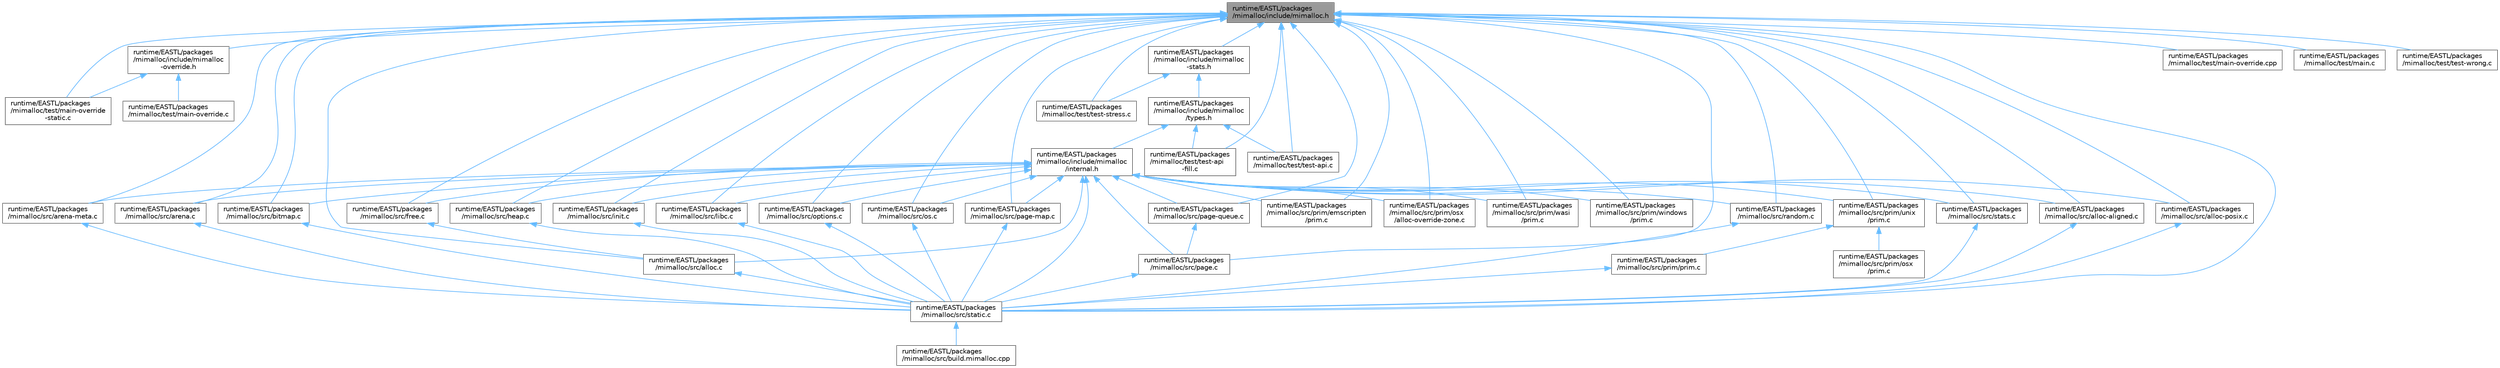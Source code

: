 digraph "runtime/EASTL/packages/mimalloc/include/mimalloc.h"
{
 // LATEX_PDF_SIZE
  bgcolor="transparent";
  edge [fontname=Helvetica,fontsize=10,labelfontname=Helvetica,labelfontsize=10];
  node [fontname=Helvetica,fontsize=10,shape=box,height=0.2,width=0.4];
  Node1 [id="Node000001",label="runtime/EASTL/packages\l/mimalloc/include/mimalloc.h",height=0.2,width=0.4,color="gray40", fillcolor="grey60", style="filled", fontcolor="black",tooltip=" "];
  Node1 -> Node2 [id="edge84_Node000001_Node000002",dir="back",color="steelblue1",style="solid",tooltip=" "];
  Node2 [id="Node000002",label="runtime/EASTL/packages\l/mimalloc/include/mimalloc\l-override.h",height=0.2,width=0.4,color="grey40", fillcolor="white", style="filled",URL="$mimalloc-override_8h.html",tooltip=" "];
  Node2 -> Node3 [id="edge85_Node000002_Node000003",dir="back",color="steelblue1",style="solid",tooltip=" "];
  Node3 [id="Node000003",label="runtime/EASTL/packages\l/mimalloc/test/main-override\l-static.c",height=0.2,width=0.4,color="grey40", fillcolor="white", style="filled",URL="$main-override-static_8c.html",tooltip=" "];
  Node2 -> Node4 [id="edge86_Node000002_Node000004",dir="back",color="steelblue1",style="solid",tooltip=" "];
  Node4 [id="Node000004",label="runtime/EASTL/packages\l/mimalloc/test/main-override.c",height=0.2,width=0.4,color="grey40", fillcolor="white", style="filled",URL="$main-override_8c.html",tooltip=" "];
  Node1 -> Node5 [id="edge87_Node000001_Node000005",dir="back",color="steelblue1",style="solid",tooltip=" "];
  Node5 [id="Node000005",label="runtime/EASTL/packages\l/mimalloc/include/mimalloc\l-stats.h",height=0.2,width=0.4,color="grey40", fillcolor="white", style="filled",URL="$mimalloc-stats_8h.html",tooltip=" "];
  Node5 -> Node6 [id="edge88_Node000005_Node000006",dir="back",color="steelblue1",style="solid",tooltip=" "];
  Node6 [id="Node000006",label="runtime/EASTL/packages\l/mimalloc/include/mimalloc\l/types.h",height=0.2,width=0.4,color="grey40", fillcolor="white", style="filled",URL="$types_8h.html",tooltip=" "];
  Node6 -> Node7 [id="edge89_Node000006_Node000007",dir="back",color="steelblue1",style="solid",tooltip=" "];
  Node7 [id="Node000007",label="runtime/EASTL/packages\l/mimalloc/include/mimalloc\l/internal.h",height=0.2,width=0.4,color="grey40", fillcolor="white", style="filled",URL="$_e_a_s_t_l_2packages_2mimalloc_2include_2mimalloc_2internal_8h.html",tooltip=" "];
  Node7 -> Node8 [id="edge90_Node000007_Node000008",dir="back",color="steelblue1",style="solid",tooltip=" "];
  Node8 [id="Node000008",label="runtime/EASTL/packages\l/mimalloc/src/alloc-aligned.c",height=0.2,width=0.4,color="grey40", fillcolor="white", style="filled",URL="$alloc-aligned_8c.html",tooltip=" "];
  Node8 -> Node9 [id="edge91_Node000008_Node000009",dir="back",color="steelblue1",style="solid",tooltip=" "];
  Node9 [id="Node000009",label="runtime/EASTL/packages\l/mimalloc/src/static.c",height=0.2,width=0.4,color="grey40", fillcolor="white", style="filled",URL="$static_8c.html",tooltip=" "];
  Node9 -> Node10 [id="edge92_Node000009_Node000010",dir="back",color="steelblue1",style="solid",tooltip=" "];
  Node10 [id="Node000010",label="runtime/EASTL/packages\l/mimalloc/src/build.mimalloc.cpp",height=0.2,width=0.4,color="grey40", fillcolor="white", style="filled",URL="$build_8mimalloc_8cpp.html",tooltip=" "];
  Node7 -> Node11 [id="edge93_Node000007_Node000011",dir="back",color="steelblue1",style="solid",tooltip=" "];
  Node11 [id="Node000011",label="runtime/EASTL/packages\l/mimalloc/src/alloc-posix.c",height=0.2,width=0.4,color="grey40", fillcolor="white", style="filled",URL="$alloc-posix_8c.html",tooltip=" "];
  Node11 -> Node9 [id="edge94_Node000011_Node000009",dir="back",color="steelblue1",style="solid",tooltip=" "];
  Node7 -> Node12 [id="edge95_Node000007_Node000012",dir="back",color="steelblue1",style="solid",tooltip=" "];
  Node12 [id="Node000012",label="runtime/EASTL/packages\l/mimalloc/src/alloc.c",height=0.2,width=0.4,color="grey40", fillcolor="white", style="filled",URL="$alloc_8c.html",tooltip=" "];
  Node12 -> Node9 [id="edge96_Node000012_Node000009",dir="back",color="steelblue1",style="solid",tooltip=" "];
  Node7 -> Node13 [id="edge97_Node000007_Node000013",dir="back",color="steelblue1",style="solid",tooltip=" "];
  Node13 [id="Node000013",label="runtime/EASTL/packages\l/mimalloc/src/arena-meta.c",height=0.2,width=0.4,color="grey40", fillcolor="white", style="filled",URL="$arena-meta_8c.html",tooltip=" "];
  Node13 -> Node9 [id="edge98_Node000013_Node000009",dir="back",color="steelblue1",style="solid",tooltip=" "];
  Node7 -> Node14 [id="edge99_Node000007_Node000014",dir="back",color="steelblue1",style="solid",tooltip=" "];
  Node14 [id="Node000014",label="runtime/EASTL/packages\l/mimalloc/src/arena.c",height=0.2,width=0.4,color="grey40", fillcolor="white", style="filled",URL="$arena_8c.html",tooltip=" "];
  Node14 -> Node9 [id="edge100_Node000014_Node000009",dir="back",color="steelblue1",style="solid",tooltip=" "];
  Node7 -> Node15 [id="edge101_Node000007_Node000015",dir="back",color="steelblue1",style="solid",tooltip=" "];
  Node15 [id="Node000015",label="runtime/EASTL/packages\l/mimalloc/src/bitmap.c",height=0.2,width=0.4,color="grey40", fillcolor="white", style="filled",URL="$bitmap_8c.html",tooltip=" "];
  Node15 -> Node9 [id="edge102_Node000015_Node000009",dir="back",color="steelblue1",style="solid",tooltip=" "];
  Node7 -> Node16 [id="edge103_Node000007_Node000016",dir="back",color="steelblue1",style="solid",tooltip=" "];
  Node16 [id="Node000016",label="runtime/EASTL/packages\l/mimalloc/src/free.c",height=0.2,width=0.4,color="grey40", fillcolor="white", style="filled",URL="$free_8c.html",tooltip=" "];
  Node16 -> Node12 [id="edge104_Node000016_Node000012",dir="back",color="steelblue1",style="solid",tooltip=" "];
  Node7 -> Node17 [id="edge105_Node000007_Node000017",dir="back",color="steelblue1",style="solid",tooltip=" "];
  Node17 [id="Node000017",label="runtime/EASTL/packages\l/mimalloc/src/heap.c",height=0.2,width=0.4,color="grey40", fillcolor="white", style="filled",URL="$heap_8c.html",tooltip=" "];
  Node17 -> Node9 [id="edge106_Node000017_Node000009",dir="back",color="steelblue1",style="solid",tooltip=" "];
  Node7 -> Node18 [id="edge107_Node000007_Node000018",dir="back",color="steelblue1",style="solid",tooltip=" "];
  Node18 [id="Node000018",label="runtime/EASTL/packages\l/mimalloc/src/init.c",height=0.2,width=0.4,color="grey40", fillcolor="white", style="filled",URL="$_e_a_s_t_l_2packages_2mimalloc_2src_2init_8c.html",tooltip=" "];
  Node18 -> Node9 [id="edge108_Node000018_Node000009",dir="back",color="steelblue1",style="solid",tooltip=" "];
  Node7 -> Node19 [id="edge109_Node000007_Node000019",dir="back",color="steelblue1",style="solid",tooltip=" "];
  Node19 [id="Node000019",label="runtime/EASTL/packages\l/mimalloc/src/libc.c",height=0.2,width=0.4,color="grey40", fillcolor="white", style="filled",URL="$libc_8c.html",tooltip=" "];
  Node19 -> Node9 [id="edge110_Node000019_Node000009",dir="back",color="steelblue1",style="solid",tooltip=" "];
  Node7 -> Node20 [id="edge111_Node000007_Node000020",dir="back",color="steelblue1",style="solid",tooltip=" "];
  Node20 [id="Node000020",label="runtime/EASTL/packages\l/mimalloc/src/options.c",height=0.2,width=0.4,color="grey40", fillcolor="white", style="filled",URL="$options_8c.html",tooltip=" "];
  Node20 -> Node9 [id="edge112_Node000020_Node000009",dir="back",color="steelblue1",style="solid",tooltip=" "];
  Node7 -> Node21 [id="edge113_Node000007_Node000021",dir="back",color="steelblue1",style="solid",tooltip=" "];
  Node21 [id="Node000021",label="runtime/EASTL/packages\l/mimalloc/src/os.c",height=0.2,width=0.4,color="grey40", fillcolor="white", style="filled",URL="$os_8c.html",tooltip=" "];
  Node21 -> Node9 [id="edge114_Node000021_Node000009",dir="back",color="steelblue1",style="solid",tooltip=" "];
  Node7 -> Node22 [id="edge115_Node000007_Node000022",dir="back",color="steelblue1",style="solid",tooltip=" "];
  Node22 [id="Node000022",label="runtime/EASTL/packages\l/mimalloc/src/page-map.c",height=0.2,width=0.4,color="grey40", fillcolor="white", style="filled",URL="$page-map_8c.html",tooltip=" "];
  Node22 -> Node9 [id="edge116_Node000022_Node000009",dir="back",color="steelblue1",style="solid",tooltip=" "];
  Node7 -> Node23 [id="edge117_Node000007_Node000023",dir="back",color="steelblue1",style="solid",tooltip=" "];
  Node23 [id="Node000023",label="runtime/EASTL/packages\l/mimalloc/src/page-queue.c",height=0.2,width=0.4,color="grey40", fillcolor="white", style="filled",URL="$page-queue_8c.html",tooltip=" "];
  Node23 -> Node24 [id="edge118_Node000023_Node000024",dir="back",color="steelblue1",style="solid",tooltip=" "];
  Node24 [id="Node000024",label="runtime/EASTL/packages\l/mimalloc/src/page.c",height=0.2,width=0.4,color="grey40", fillcolor="white", style="filled",URL="$page_8c.html",tooltip=" "];
  Node24 -> Node9 [id="edge119_Node000024_Node000009",dir="back",color="steelblue1",style="solid",tooltip=" "];
  Node7 -> Node24 [id="edge120_Node000007_Node000024",dir="back",color="steelblue1",style="solid",tooltip=" "];
  Node7 -> Node25 [id="edge121_Node000007_Node000025",dir="back",color="steelblue1",style="solid",tooltip=" "];
  Node25 [id="Node000025",label="runtime/EASTL/packages\l/mimalloc/src/prim/emscripten\l/prim.c",height=0.2,width=0.4,color="grey40", fillcolor="white", style="filled",URL="$emscripten_2prim_8c.html",tooltip=" "];
  Node7 -> Node26 [id="edge122_Node000007_Node000026",dir="back",color="steelblue1",style="solid",tooltip=" "];
  Node26 [id="Node000026",label="runtime/EASTL/packages\l/mimalloc/src/prim/osx\l/alloc-override-zone.c",height=0.2,width=0.4,color="grey40", fillcolor="white", style="filled",URL="$alloc-override-zone_8c.html",tooltip=" "];
  Node7 -> Node27 [id="edge123_Node000007_Node000027",dir="back",color="steelblue1",style="solid",tooltip=" "];
  Node27 [id="Node000027",label="runtime/EASTL/packages\l/mimalloc/src/prim/unix\l/prim.c",height=0.2,width=0.4,color="grey40", fillcolor="white", style="filled",URL="$unix_2prim_8c.html",tooltip=" "];
  Node27 -> Node28 [id="edge124_Node000027_Node000028",dir="back",color="steelblue1",style="solid",tooltip=" "];
  Node28 [id="Node000028",label="runtime/EASTL/packages\l/mimalloc/src/prim/osx\l/prim.c",height=0.2,width=0.4,color="grey40", fillcolor="white", style="filled",URL="$osx_2prim_8c.html",tooltip=" "];
  Node27 -> Node29 [id="edge125_Node000027_Node000029",dir="back",color="steelblue1",style="solid",tooltip=" "];
  Node29 [id="Node000029",label="runtime/EASTL/packages\l/mimalloc/src/prim/prim.c",height=0.2,width=0.4,color="grey40", fillcolor="white", style="filled",URL="$prim_8c.html",tooltip=" "];
  Node29 -> Node9 [id="edge126_Node000029_Node000009",dir="back",color="steelblue1",style="solid",tooltip=" "];
  Node7 -> Node30 [id="edge127_Node000007_Node000030",dir="back",color="steelblue1",style="solid",tooltip=" "];
  Node30 [id="Node000030",label="runtime/EASTL/packages\l/mimalloc/src/prim/wasi\l/prim.c",height=0.2,width=0.4,color="grey40", fillcolor="white", style="filled",URL="$wasi_2prim_8c.html",tooltip=" "];
  Node7 -> Node31 [id="edge128_Node000007_Node000031",dir="back",color="steelblue1",style="solid",tooltip=" "];
  Node31 [id="Node000031",label="runtime/EASTL/packages\l/mimalloc/src/prim/windows\l/prim.c",height=0.2,width=0.4,color="grey40", fillcolor="white", style="filled",URL="$windows_2prim_8c.html",tooltip=" "];
  Node7 -> Node32 [id="edge129_Node000007_Node000032",dir="back",color="steelblue1",style="solid",tooltip=" "];
  Node32 [id="Node000032",label="runtime/EASTL/packages\l/mimalloc/src/random.c",height=0.2,width=0.4,color="grey40", fillcolor="white", style="filled",URL="$random_8c.html",tooltip=" "];
  Node32 -> Node9 [id="edge130_Node000032_Node000009",dir="back",color="steelblue1",style="solid",tooltip=" "];
  Node7 -> Node9 [id="edge131_Node000007_Node000009",dir="back",color="steelblue1",style="solid",tooltip=" "];
  Node7 -> Node33 [id="edge132_Node000007_Node000033",dir="back",color="steelblue1",style="solid",tooltip=" "];
  Node33 [id="Node000033",label="runtime/EASTL/packages\l/mimalloc/src/stats.c",height=0.2,width=0.4,color="grey40", fillcolor="white", style="filled",URL="$stats_8c.html",tooltip=" "];
  Node33 -> Node9 [id="edge133_Node000033_Node000009",dir="back",color="steelblue1",style="solid",tooltip=" "];
  Node6 -> Node34 [id="edge134_Node000006_Node000034",dir="back",color="steelblue1",style="solid",tooltip=" "];
  Node34 [id="Node000034",label="runtime/EASTL/packages\l/mimalloc/test/test-api\l-fill.c",height=0.2,width=0.4,color="grey40", fillcolor="white", style="filled",URL="$test-api-fill_8c.html",tooltip=" "];
  Node6 -> Node35 [id="edge135_Node000006_Node000035",dir="back",color="steelblue1",style="solid",tooltip=" "];
  Node35 [id="Node000035",label="runtime/EASTL/packages\l/mimalloc/test/test-api.c",height=0.2,width=0.4,color="grey40", fillcolor="white", style="filled",URL="$test-api_8c.html",tooltip=" "];
  Node5 -> Node36 [id="edge136_Node000005_Node000036",dir="back",color="steelblue1",style="solid",tooltip=" "];
  Node36 [id="Node000036",label="runtime/EASTL/packages\l/mimalloc/test/test-stress.c",height=0.2,width=0.4,color="grey40", fillcolor="white", style="filled",URL="$test-stress_8c.html",tooltip=" "];
  Node1 -> Node8 [id="edge137_Node000001_Node000008",dir="back",color="steelblue1",style="solid",tooltip=" "];
  Node1 -> Node11 [id="edge138_Node000001_Node000011",dir="back",color="steelblue1",style="solid",tooltip=" "];
  Node1 -> Node12 [id="edge139_Node000001_Node000012",dir="back",color="steelblue1",style="solid",tooltip=" "];
  Node1 -> Node13 [id="edge140_Node000001_Node000013",dir="back",color="steelblue1",style="solid",tooltip=" "];
  Node1 -> Node14 [id="edge141_Node000001_Node000014",dir="back",color="steelblue1",style="solid",tooltip=" "];
  Node1 -> Node15 [id="edge142_Node000001_Node000015",dir="back",color="steelblue1",style="solid",tooltip=" "];
  Node1 -> Node16 [id="edge143_Node000001_Node000016",dir="back",color="steelblue1",style="solid",tooltip=" "];
  Node1 -> Node17 [id="edge144_Node000001_Node000017",dir="back",color="steelblue1",style="solid",tooltip=" "];
  Node1 -> Node18 [id="edge145_Node000001_Node000018",dir="back",color="steelblue1",style="solid",tooltip=" "];
  Node1 -> Node19 [id="edge146_Node000001_Node000019",dir="back",color="steelblue1",style="solid",tooltip=" "];
  Node1 -> Node20 [id="edge147_Node000001_Node000020",dir="back",color="steelblue1",style="solid",tooltip=" "];
  Node1 -> Node21 [id="edge148_Node000001_Node000021",dir="back",color="steelblue1",style="solid",tooltip=" "];
  Node1 -> Node22 [id="edge149_Node000001_Node000022",dir="back",color="steelblue1",style="solid",tooltip=" "];
  Node1 -> Node23 [id="edge150_Node000001_Node000023",dir="back",color="steelblue1",style="solid",tooltip=" "];
  Node1 -> Node24 [id="edge151_Node000001_Node000024",dir="back",color="steelblue1",style="solid",tooltip=" "];
  Node1 -> Node25 [id="edge152_Node000001_Node000025",dir="back",color="steelblue1",style="solid",tooltip=" "];
  Node1 -> Node26 [id="edge153_Node000001_Node000026",dir="back",color="steelblue1",style="solid",tooltip=" "];
  Node1 -> Node27 [id="edge154_Node000001_Node000027",dir="back",color="steelblue1",style="solid",tooltip=" "];
  Node1 -> Node30 [id="edge155_Node000001_Node000030",dir="back",color="steelblue1",style="solid",tooltip=" "];
  Node1 -> Node31 [id="edge156_Node000001_Node000031",dir="back",color="steelblue1",style="solid",tooltip=" "];
  Node1 -> Node32 [id="edge157_Node000001_Node000032",dir="back",color="steelblue1",style="solid",tooltip=" "];
  Node1 -> Node9 [id="edge158_Node000001_Node000009",dir="back",color="steelblue1",style="solid",tooltip=" "];
  Node1 -> Node33 [id="edge159_Node000001_Node000033",dir="back",color="steelblue1",style="solid",tooltip=" "];
  Node1 -> Node3 [id="edge160_Node000001_Node000003",dir="back",color="steelblue1",style="solid",tooltip=" "];
  Node1 -> Node37 [id="edge161_Node000001_Node000037",dir="back",color="steelblue1",style="solid",tooltip=" "];
  Node37 [id="Node000037",label="runtime/EASTL/packages\l/mimalloc/test/main-override.cpp",height=0.2,width=0.4,color="grey40", fillcolor="white", style="filled",URL="$main-override_8cpp.html",tooltip=" "];
  Node1 -> Node38 [id="edge162_Node000001_Node000038",dir="back",color="steelblue1",style="solid",tooltip=" "];
  Node38 [id="Node000038",label="runtime/EASTL/packages\l/mimalloc/test/main.c",height=0.2,width=0.4,color="grey40", fillcolor="white", style="filled",URL="$_e_a_s_t_l_2packages_2mimalloc_2test_2main_8c.html",tooltip=" "];
  Node1 -> Node34 [id="edge163_Node000001_Node000034",dir="back",color="steelblue1",style="solid",tooltip=" "];
  Node1 -> Node35 [id="edge164_Node000001_Node000035",dir="back",color="steelblue1",style="solid",tooltip=" "];
  Node1 -> Node36 [id="edge165_Node000001_Node000036",dir="back",color="steelblue1",style="solid",tooltip=" "];
  Node1 -> Node39 [id="edge166_Node000001_Node000039",dir="back",color="steelblue1",style="solid",tooltip=" "];
  Node39 [id="Node000039",label="runtime/EASTL/packages\l/mimalloc/test/test-wrong.c",height=0.2,width=0.4,color="grey40", fillcolor="white", style="filled",URL="$test-wrong_8c.html",tooltip=" "];
}
